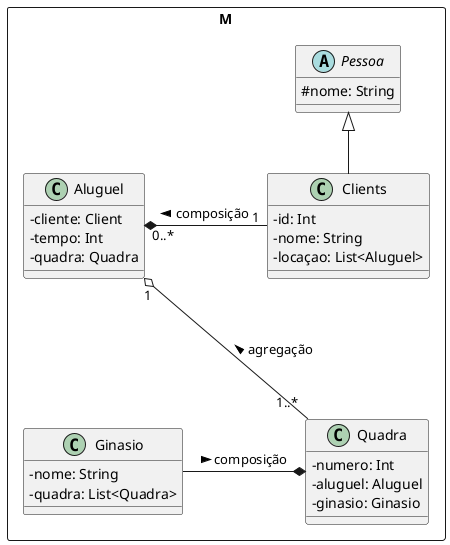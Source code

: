 @startuml matriculaInformatica
skinparam ClassAttributeIconSize 0

package M <<Rectangle>> {

  abstract class Pessoa {
    # nome: String
  }

  Pessoa <|-- Clients

  class Clients {
    - id: Int
    - nome: String
    - locaçao: List<Aluguel>
  }

  Clients "1" -l--* "0..*" Aluguel: composição >

  class Aluguel {
    - cliente: Client
    - tempo: Int
    - quadra: Quadra
  }

  Aluguel "1" o--- "1..*" Quadra: < agregação

  class Quadra {
    - numero: Int
    - aluguel: Aluguel
    - ginasio: Ginasio
  }

  Quadra *-l- Ginasio: < composição

  class Ginasio {
    - nome: String
    - quadra: List<Quadra>
  }

}
@enduml